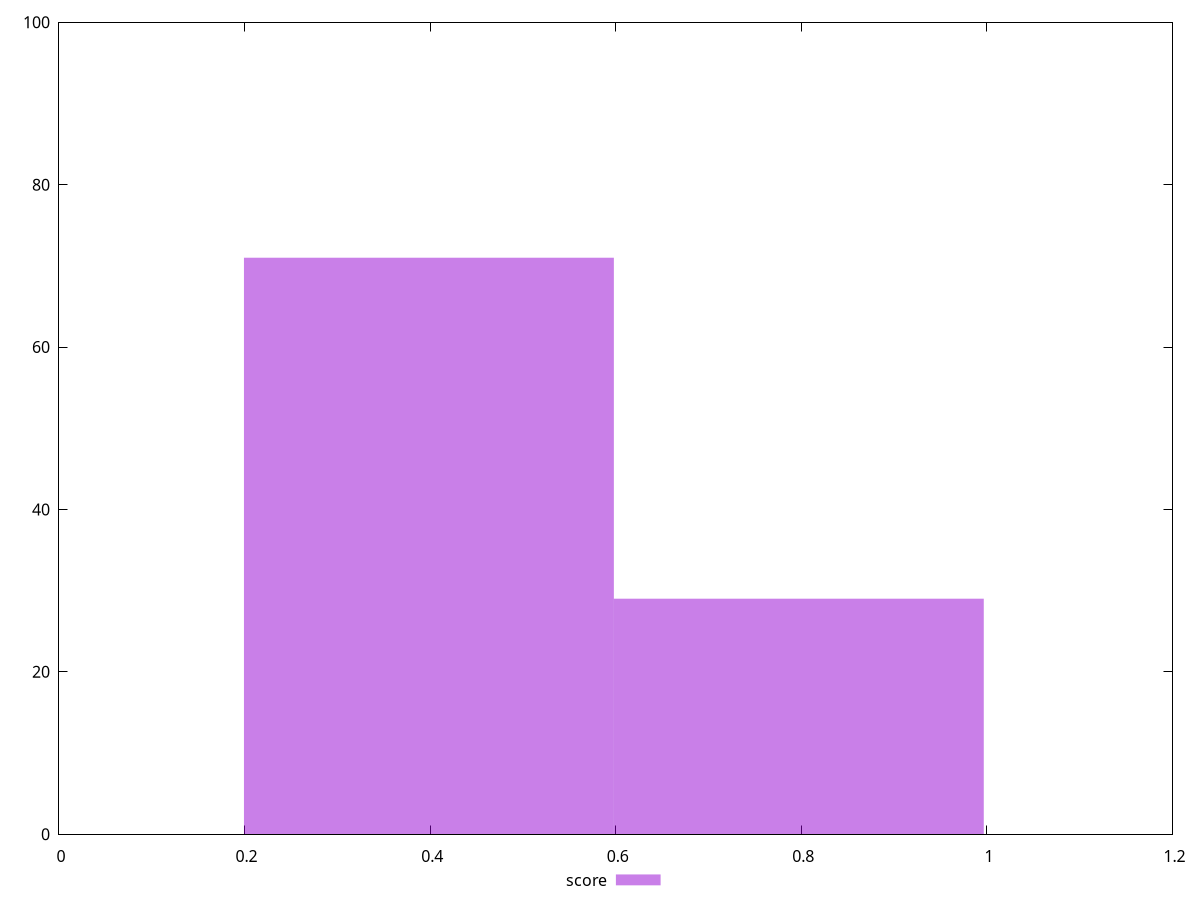 reset
set terminal svg size 640, 490 enhanced background rgb 'white'
set output "report_00007_2020-12-11T15:55:29.892Z/cumulative-layout-shift/samples/pages+cached/score/histogram.svg"

$score <<EOF
0.39864261291013076 71
0.7972852258202615 29
EOF

set key outside below
set boxwidth 0.39864261291013076
set yrange [0:100]
set style fill transparent solid 0.5 noborder

plot \
  $score title "score" with boxes, \


reset
